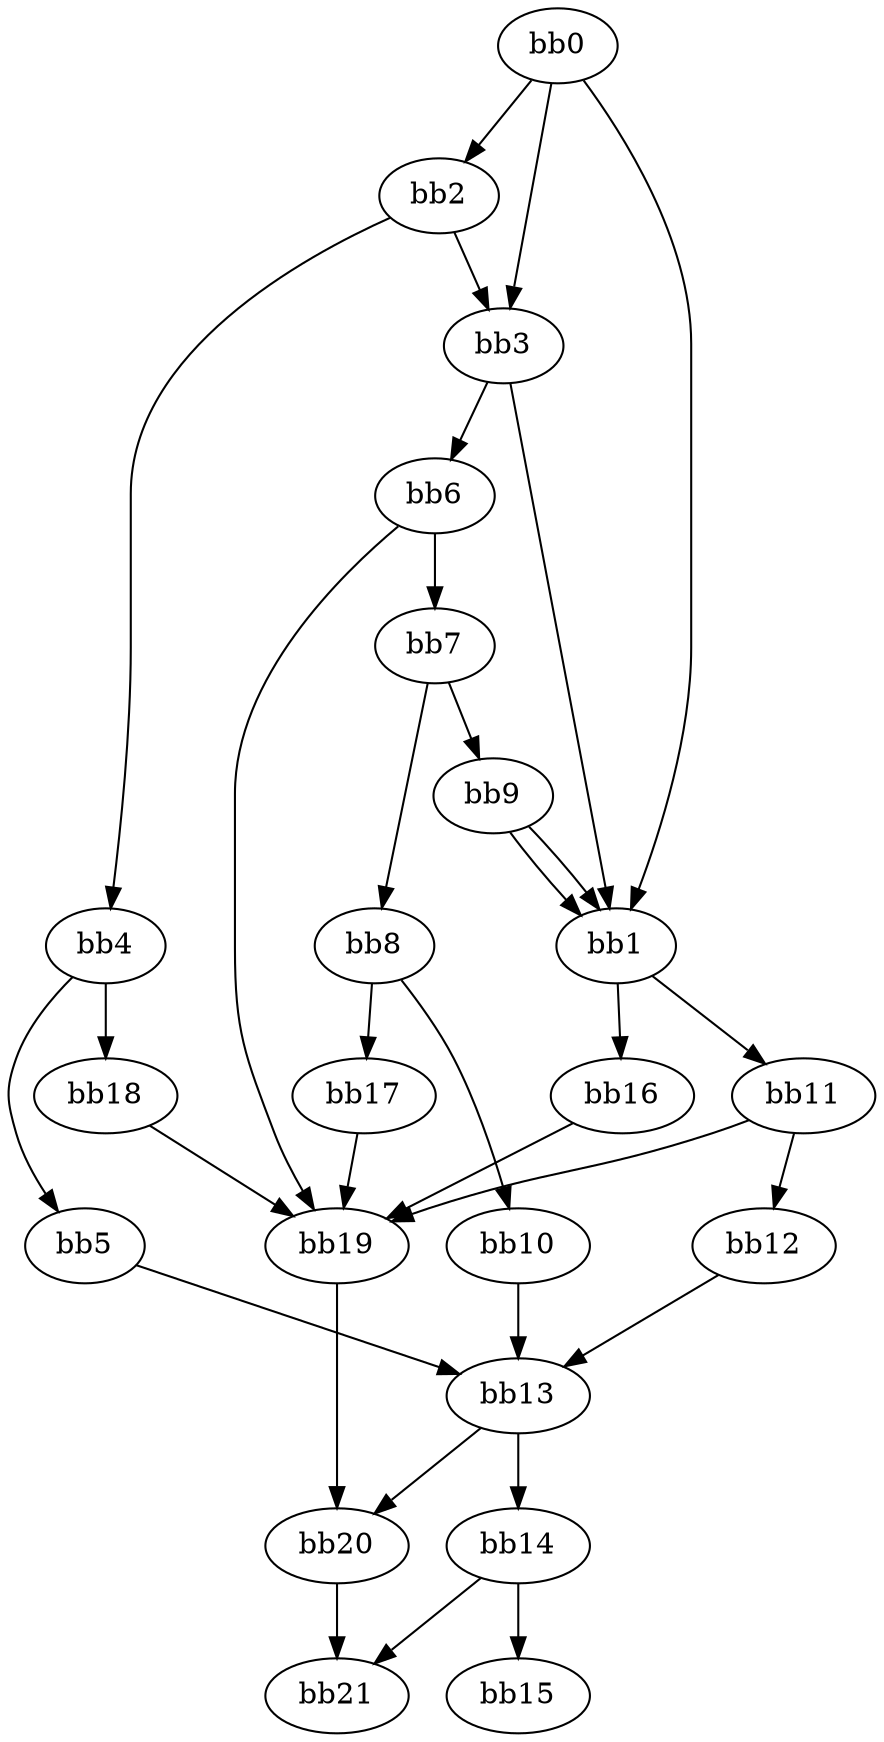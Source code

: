 digraph {
    0 [ label = "bb0\l" ]
    1 [ label = "bb1\l" ]
    2 [ label = "bb2\l" ]
    3 [ label = "bb3\l" ]
    4 [ label = "bb4\l" ]
    5 [ label = "bb5\l" ]
    6 [ label = "bb6\l" ]
    7 [ label = "bb7\l" ]
    8 [ label = "bb8\l" ]
    9 [ label = "bb9\l" ]
    10 [ label = "bb10\l" ]
    11 [ label = "bb11\l" ]
    12 [ label = "bb12\l" ]
    13 [ label = "bb13\l" ]
    14 [ label = "bb14\l" ]
    15 [ label = "bb15\l" ]
    16 [ label = "bb16\l" ]
    17 [ label = "bb17\l" ]
    18 [ label = "bb18\l" ]
    19 [ label = "bb19\l" ]
    20 [ label = "bb20\l" ]
    21 [ label = "bb21\l" ]
    0 -> 1 [ ]
    0 -> 2 [ ]
    0 -> 3 [ ]
    1 -> 11 [ ]
    1 -> 16 [ ]
    2 -> 3 [ ]
    2 -> 4 [ ]
    3 -> 1 [ ]
    3 -> 6 [ ]
    4 -> 5 [ ]
    4 -> 18 [ ]
    5 -> 13 [ ]
    6 -> 7 [ ]
    6 -> 19 [ ]
    7 -> 8 [ ]
    7 -> 9 [ ]
    8 -> 10 [ ]
    8 -> 17 [ ]
    9 -> 1 [ ]
    9 -> 1 [ ]
    10 -> 13 [ ]
    11 -> 12 [ ]
    11 -> 19 [ ]
    12 -> 13 [ ]
    13 -> 14 [ ]
    13 -> 20 [ ]
    14 -> 15 [ ]
    14 -> 21 [ ]
    16 -> 19 [ ]
    17 -> 19 [ ]
    18 -> 19 [ ]
    19 -> 20 [ ]
    20 -> 21 [ ]
}

